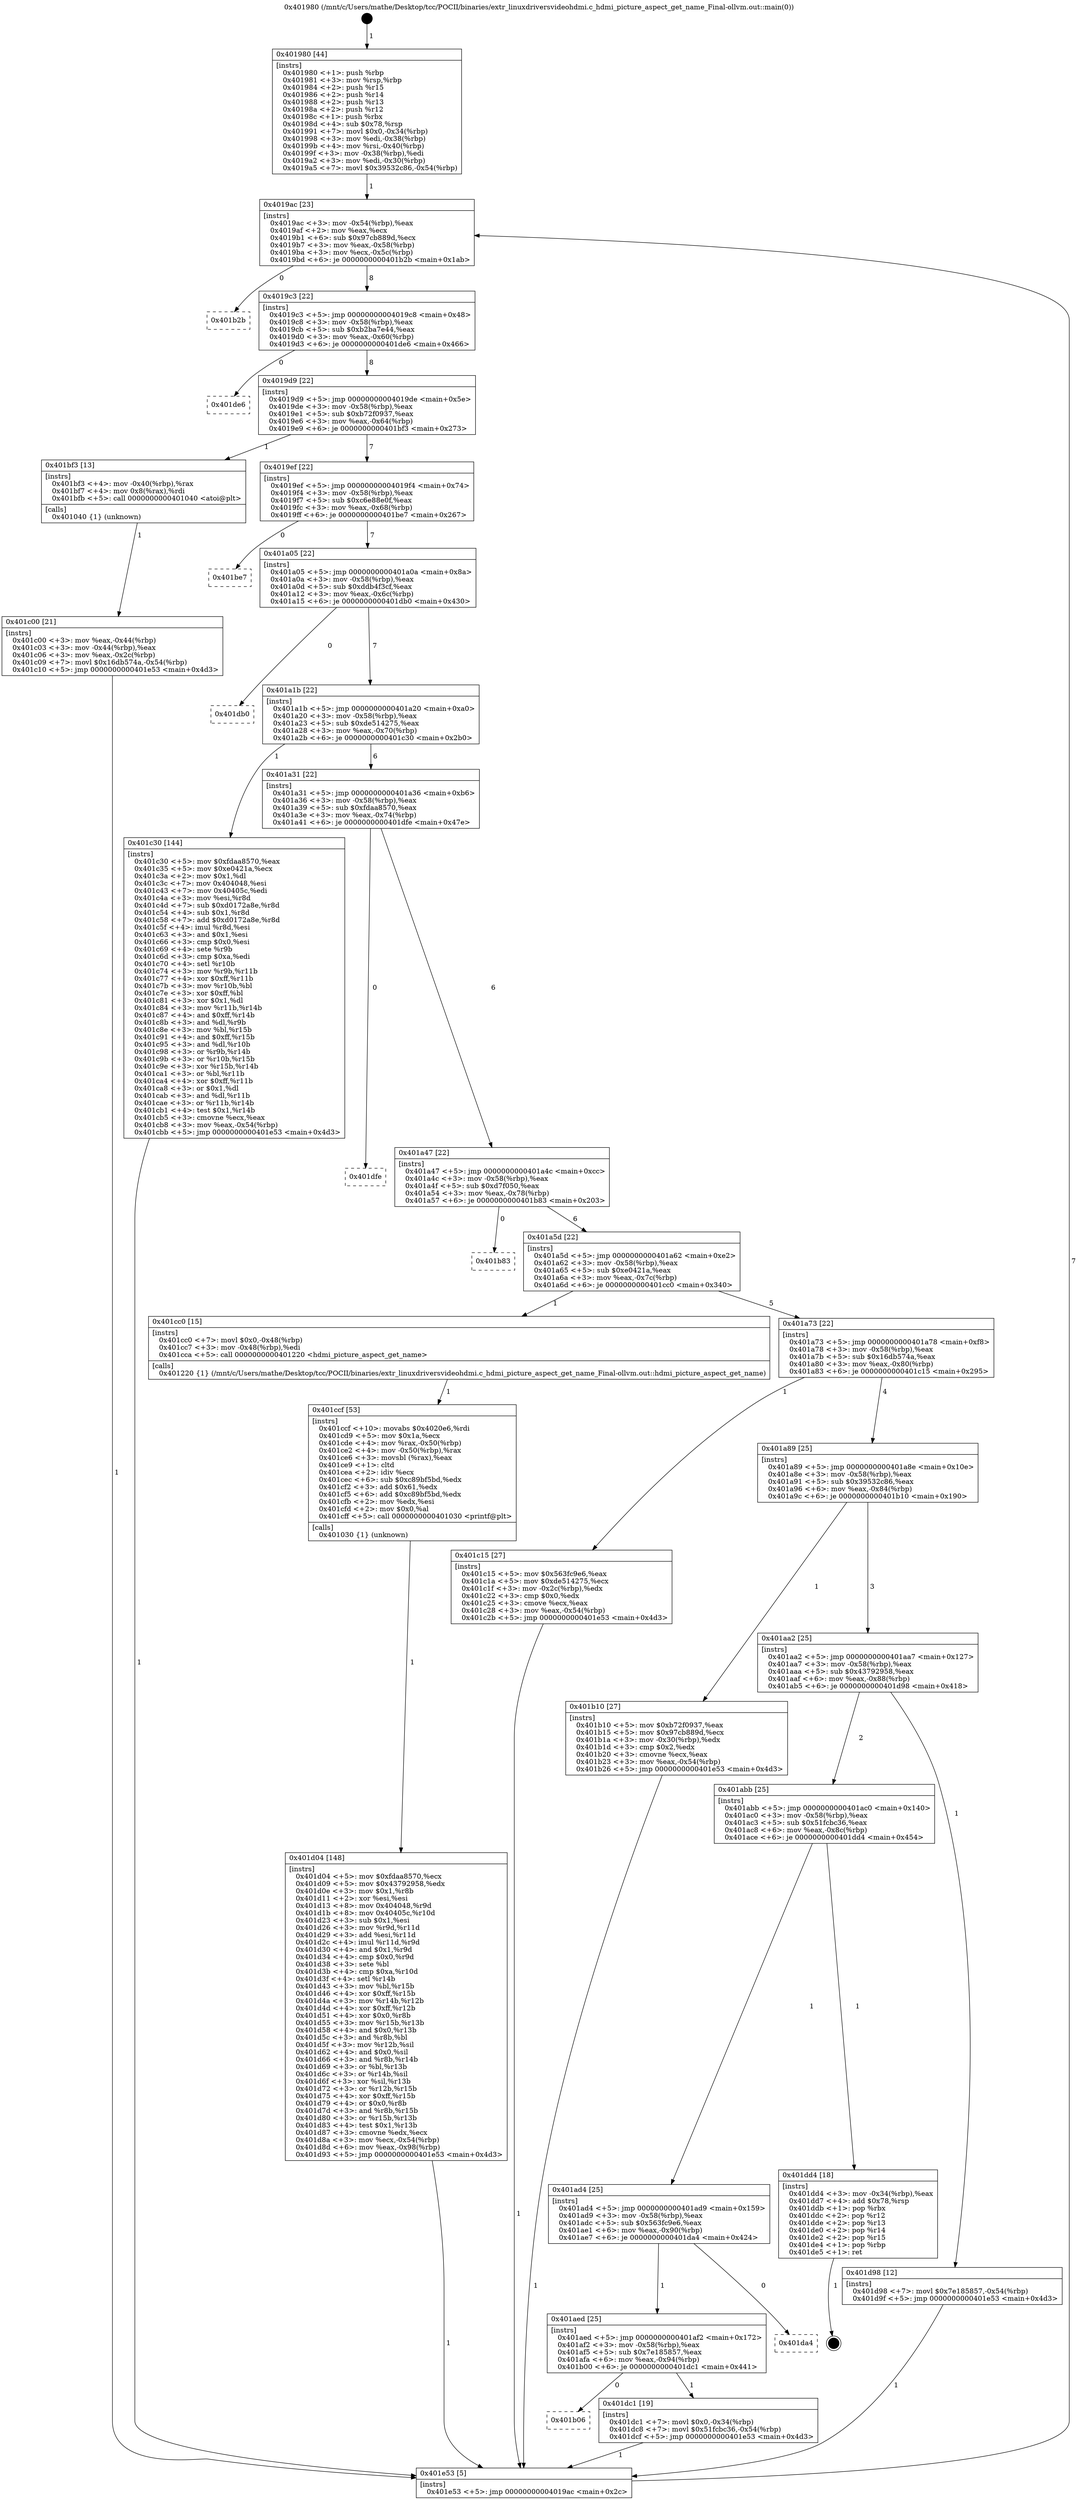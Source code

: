 digraph "0x401980" {
  label = "0x401980 (/mnt/c/Users/mathe/Desktop/tcc/POCII/binaries/extr_linuxdriversvideohdmi.c_hdmi_picture_aspect_get_name_Final-ollvm.out::main(0))"
  labelloc = "t"
  node[shape=record]

  Entry [label="",width=0.3,height=0.3,shape=circle,fillcolor=black,style=filled]
  "0x4019ac" [label="{
     0x4019ac [23]\l
     | [instrs]\l
     &nbsp;&nbsp;0x4019ac \<+3\>: mov -0x54(%rbp),%eax\l
     &nbsp;&nbsp;0x4019af \<+2\>: mov %eax,%ecx\l
     &nbsp;&nbsp;0x4019b1 \<+6\>: sub $0x97cb889d,%ecx\l
     &nbsp;&nbsp;0x4019b7 \<+3\>: mov %eax,-0x58(%rbp)\l
     &nbsp;&nbsp;0x4019ba \<+3\>: mov %ecx,-0x5c(%rbp)\l
     &nbsp;&nbsp;0x4019bd \<+6\>: je 0000000000401b2b \<main+0x1ab\>\l
  }"]
  "0x401b2b" [label="{
     0x401b2b\l
  }", style=dashed]
  "0x4019c3" [label="{
     0x4019c3 [22]\l
     | [instrs]\l
     &nbsp;&nbsp;0x4019c3 \<+5\>: jmp 00000000004019c8 \<main+0x48\>\l
     &nbsp;&nbsp;0x4019c8 \<+3\>: mov -0x58(%rbp),%eax\l
     &nbsp;&nbsp;0x4019cb \<+5\>: sub $0xb2ba7e44,%eax\l
     &nbsp;&nbsp;0x4019d0 \<+3\>: mov %eax,-0x60(%rbp)\l
     &nbsp;&nbsp;0x4019d3 \<+6\>: je 0000000000401de6 \<main+0x466\>\l
  }"]
  Exit [label="",width=0.3,height=0.3,shape=circle,fillcolor=black,style=filled,peripheries=2]
  "0x401de6" [label="{
     0x401de6\l
  }", style=dashed]
  "0x4019d9" [label="{
     0x4019d9 [22]\l
     | [instrs]\l
     &nbsp;&nbsp;0x4019d9 \<+5\>: jmp 00000000004019de \<main+0x5e\>\l
     &nbsp;&nbsp;0x4019de \<+3\>: mov -0x58(%rbp),%eax\l
     &nbsp;&nbsp;0x4019e1 \<+5\>: sub $0xb72f0937,%eax\l
     &nbsp;&nbsp;0x4019e6 \<+3\>: mov %eax,-0x64(%rbp)\l
     &nbsp;&nbsp;0x4019e9 \<+6\>: je 0000000000401bf3 \<main+0x273\>\l
  }"]
  "0x401b06" [label="{
     0x401b06\l
  }", style=dashed]
  "0x401bf3" [label="{
     0x401bf3 [13]\l
     | [instrs]\l
     &nbsp;&nbsp;0x401bf3 \<+4\>: mov -0x40(%rbp),%rax\l
     &nbsp;&nbsp;0x401bf7 \<+4\>: mov 0x8(%rax),%rdi\l
     &nbsp;&nbsp;0x401bfb \<+5\>: call 0000000000401040 \<atoi@plt\>\l
     | [calls]\l
     &nbsp;&nbsp;0x401040 \{1\} (unknown)\l
  }"]
  "0x4019ef" [label="{
     0x4019ef [22]\l
     | [instrs]\l
     &nbsp;&nbsp;0x4019ef \<+5\>: jmp 00000000004019f4 \<main+0x74\>\l
     &nbsp;&nbsp;0x4019f4 \<+3\>: mov -0x58(%rbp),%eax\l
     &nbsp;&nbsp;0x4019f7 \<+5\>: sub $0xc6e88e0f,%eax\l
     &nbsp;&nbsp;0x4019fc \<+3\>: mov %eax,-0x68(%rbp)\l
     &nbsp;&nbsp;0x4019ff \<+6\>: je 0000000000401be7 \<main+0x267\>\l
  }"]
  "0x401dc1" [label="{
     0x401dc1 [19]\l
     | [instrs]\l
     &nbsp;&nbsp;0x401dc1 \<+7\>: movl $0x0,-0x34(%rbp)\l
     &nbsp;&nbsp;0x401dc8 \<+7\>: movl $0x51fcbc36,-0x54(%rbp)\l
     &nbsp;&nbsp;0x401dcf \<+5\>: jmp 0000000000401e53 \<main+0x4d3\>\l
  }"]
  "0x401be7" [label="{
     0x401be7\l
  }", style=dashed]
  "0x401a05" [label="{
     0x401a05 [22]\l
     | [instrs]\l
     &nbsp;&nbsp;0x401a05 \<+5\>: jmp 0000000000401a0a \<main+0x8a\>\l
     &nbsp;&nbsp;0x401a0a \<+3\>: mov -0x58(%rbp),%eax\l
     &nbsp;&nbsp;0x401a0d \<+5\>: sub $0xddb4f3cf,%eax\l
     &nbsp;&nbsp;0x401a12 \<+3\>: mov %eax,-0x6c(%rbp)\l
     &nbsp;&nbsp;0x401a15 \<+6\>: je 0000000000401db0 \<main+0x430\>\l
  }"]
  "0x401aed" [label="{
     0x401aed [25]\l
     | [instrs]\l
     &nbsp;&nbsp;0x401aed \<+5\>: jmp 0000000000401af2 \<main+0x172\>\l
     &nbsp;&nbsp;0x401af2 \<+3\>: mov -0x58(%rbp),%eax\l
     &nbsp;&nbsp;0x401af5 \<+5\>: sub $0x7e185857,%eax\l
     &nbsp;&nbsp;0x401afa \<+6\>: mov %eax,-0x94(%rbp)\l
     &nbsp;&nbsp;0x401b00 \<+6\>: je 0000000000401dc1 \<main+0x441\>\l
  }"]
  "0x401db0" [label="{
     0x401db0\l
  }", style=dashed]
  "0x401a1b" [label="{
     0x401a1b [22]\l
     | [instrs]\l
     &nbsp;&nbsp;0x401a1b \<+5\>: jmp 0000000000401a20 \<main+0xa0\>\l
     &nbsp;&nbsp;0x401a20 \<+3\>: mov -0x58(%rbp),%eax\l
     &nbsp;&nbsp;0x401a23 \<+5\>: sub $0xde514275,%eax\l
     &nbsp;&nbsp;0x401a28 \<+3\>: mov %eax,-0x70(%rbp)\l
     &nbsp;&nbsp;0x401a2b \<+6\>: je 0000000000401c30 \<main+0x2b0\>\l
  }"]
  "0x401da4" [label="{
     0x401da4\l
  }", style=dashed]
  "0x401c30" [label="{
     0x401c30 [144]\l
     | [instrs]\l
     &nbsp;&nbsp;0x401c30 \<+5\>: mov $0xfdaa8570,%eax\l
     &nbsp;&nbsp;0x401c35 \<+5\>: mov $0xe0421a,%ecx\l
     &nbsp;&nbsp;0x401c3a \<+2\>: mov $0x1,%dl\l
     &nbsp;&nbsp;0x401c3c \<+7\>: mov 0x404048,%esi\l
     &nbsp;&nbsp;0x401c43 \<+7\>: mov 0x40405c,%edi\l
     &nbsp;&nbsp;0x401c4a \<+3\>: mov %esi,%r8d\l
     &nbsp;&nbsp;0x401c4d \<+7\>: sub $0xd0172a8e,%r8d\l
     &nbsp;&nbsp;0x401c54 \<+4\>: sub $0x1,%r8d\l
     &nbsp;&nbsp;0x401c58 \<+7\>: add $0xd0172a8e,%r8d\l
     &nbsp;&nbsp;0x401c5f \<+4\>: imul %r8d,%esi\l
     &nbsp;&nbsp;0x401c63 \<+3\>: and $0x1,%esi\l
     &nbsp;&nbsp;0x401c66 \<+3\>: cmp $0x0,%esi\l
     &nbsp;&nbsp;0x401c69 \<+4\>: sete %r9b\l
     &nbsp;&nbsp;0x401c6d \<+3\>: cmp $0xa,%edi\l
     &nbsp;&nbsp;0x401c70 \<+4\>: setl %r10b\l
     &nbsp;&nbsp;0x401c74 \<+3\>: mov %r9b,%r11b\l
     &nbsp;&nbsp;0x401c77 \<+4\>: xor $0xff,%r11b\l
     &nbsp;&nbsp;0x401c7b \<+3\>: mov %r10b,%bl\l
     &nbsp;&nbsp;0x401c7e \<+3\>: xor $0xff,%bl\l
     &nbsp;&nbsp;0x401c81 \<+3\>: xor $0x1,%dl\l
     &nbsp;&nbsp;0x401c84 \<+3\>: mov %r11b,%r14b\l
     &nbsp;&nbsp;0x401c87 \<+4\>: and $0xff,%r14b\l
     &nbsp;&nbsp;0x401c8b \<+3\>: and %dl,%r9b\l
     &nbsp;&nbsp;0x401c8e \<+3\>: mov %bl,%r15b\l
     &nbsp;&nbsp;0x401c91 \<+4\>: and $0xff,%r15b\l
     &nbsp;&nbsp;0x401c95 \<+3\>: and %dl,%r10b\l
     &nbsp;&nbsp;0x401c98 \<+3\>: or %r9b,%r14b\l
     &nbsp;&nbsp;0x401c9b \<+3\>: or %r10b,%r15b\l
     &nbsp;&nbsp;0x401c9e \<+3\>: xor %r15b,%r14b\l
     &nbsp;&nbsp;0x401ca1 \<+3\>: or %bl,%r11b\l
     &nbsp;&nbsp;0x401ca4 \<+4\>: xor $0xff,%r11b\l
     &nbsp;&nbsp;0x401ca8 \<+3\>: or $0x1,%dl\l
     &nbsp;&nbsp;0x401cab \<+3\>: and %dl,%r11b\l
     &nbsp;&nbsp;0x401cae \<+3\>: or %r11b,%r14b\l
     &nbsp;&nbsp;0x401cb1 \<+4\>: test $0x1,%r14b\l
     &nbsp;&nbsp;0x401cb5 \<+3\>: cmovne %ecx,%eax\l
     &nbsp;&nbsp;0x401cb8 \<+3\>: mov %eax,-0x54(%rbp)\l
     &nbsp;&nbsp;0x401cbb \<+5\>: jmp 0000000000401e53 \<main+0x4d3\>\l
  }"]
  "0x401a31" [label="{
     0x401a31 [22]\l
     | [instrs]\l
     &nbsp;&nbsp;0x401a31 \<+5\>: jmp 0000000000401a36 \<main+0xb6\>\l
     &nbsp;&nbsp;0x401a36 \<+3\>: mov -0x58(%rbp),%eax\l
     &nbsp;&nbsp;0x401a39 \<+5\>: sub $0xfdaa8570,%eax\l
     &nbsp;&nbsp;0x401a3e \<+3\>: mov %eax,-0x74(%rbp)\l
     &nbsp;&nbsp;0x401a41 \<+6\>: je 0000000000401dfe \<main+0x47e\>\l
  }"]
  "0x401ad4" [label="{
     0x401ad4 [25]\l
     | [instrs]\l
     &nbsp;&nbsp;0x401ad4 \<+5\>: jmp 0000000000401ad9 \<main+0x159\>\l
     &nbsp;&nbsp;0x401ad9 \<+3\>: mov -0x58(%rbp),%eax\l
     &nbsp;&nbsp;0x401adc \<+5\>: sub $0x563fc9e6,%eax\l
     &nbsp;&nbsp;0x401ae1 \<+6\>: mov %eax,-0x90(%rbp)\l
     &nbsp;&nbsp;0x401ae7 \<+6\>: je 0000000000401da4 \<main+0x424\>\l
  }"]
  "0x401dfe" [label="{
     0x401dfe\l
  }", style=dashed]
  "0x401a47" [label="{
     0x401a47 [22]\l
     | [instrs]\l
     &nbsp;&nbsp;0x401a47 \<+5\>: jmp 0000000000401a4c \<main+0xcc\>\l
     &nbsp;&nbsp;0x401a4c \<+3\>: mov -0x58(%rbp),%eax\l
     &nbsp;&nbsp;0x401a4f \<+5\>: sub $0xd7f050,%eax\l
     &nbsp;&nbsp;0x401a54 \<+3\>: mov %eax,-0x78(%rbp)\l
     &nbsp;&nbsp;0x401a57 \<+6\>: je 0000000000401b83 \<main+0x203\>\l
  }"]
  "0x401dd4" [label="{
     0x401dd4 [18]\l
     | [instrs]\l
     &nbsp;&nbsp;0x401dd4 \<+3\>: mov -0x34(%rbp),%eax\l
     &nbsp;&nbsp;0x401dd7 \<+4\>: add $0x78,%rsp\l
     &nbsp;&nbsp;0x401ddb \<+1\>: pop %rbx\l
     &nbsp;&nbsp;0x401ddc \<+2\>: pop %r12\l
     &nbsp;&nbsp;0x401dde \<+2\>: pop %r13\l
     &nbsp;&nbsp;0x401de0 \<+2\>: pop %r14\l
     &nbsp;&nbsp;0x401de2 \<+2\>: pop %r15\l
     &nbsp;&nbsp;0x401de4 \<+1\>: pop %rbp\l
     &nbsp;&nbsp;0x401de5 \<+1\>: ret\l
  }"]
  "0x401b83" [label="{
     0x401b83\l
  }", style=dashed]
  "0x401a5d" [label="{
     0x401a5d [22]\l
     | [instrs]\l
     &nbsp;&nbsp;0x401a5d \<+5\>: jmp 0000000000401a62 \<main+0xe2\>\l
     &nbsp;&nbsp;0x401a62 \<+3\>: mov -0x58(%rbp),%eax\l
     &nbsp;&nbsp;0x401a65 \<+5\>: sub $0xe0421a,%eax\l
     &nbsp;&nbsp;0x401a6a \<+3\>: mov %eax,-0x7c(%rbp)\l
     &nbsp;&nbsp;0x401a6d \<+6\>: je 0000000000401cc0 \<main+0x340\>\l
  }"]
  "0x401abb" [label="{
     0x401abb [25]\l
     | [instrs]\l
     &nbsp;&nbsp;0x401abb \<+5\>: jmp 0000000000401ac0 \<main+0x140\>\l
     &nbsp;&nbsp;0x401ac0 \<+3\>: mov -0x58(%rbp),%eax\l
     &nbsp;&nbsp;0x401ac3 \<+5\>: sub $0x51fcbc36,%eax\l
     &nbsp;&nbsp;0x401ac8 \<+6\>: mov %eax,-0x8c(%rbp)\l
     &nbsp;&nbsp;0x401ace \<+6\>: je 0000000000401dd4 \<main+0x454\>\l
  }"]
  "0x401cc0" [label="{
     0x401cc0 [15]\l
     | [instrs]\l
     &nbsp;&nbsp;0x401cc0 \<+7\>: movl $0x0,-0x48(%rbp)\l
     &nbsp;&nbsp;0x401cc7 \<+3\>: mov -0x48(%rbp),%edi\l
     &nbsp;&nbsp;0x401cca \<+5\>: call 0000000000401220 \<hdmi_picture_aspect_get_name\>\l
     | [calls]\l
     &nbsp;&nbsp;0x401220 \{1\} (/mnt/c/Users/mathe/Desktop/tcc/POCII/binaries/extr_linuxdriversvideohdmi.c_hdmi_picture_aspect_get_name_Final-ollvm.out::hdmi_picture_aspect_get_name)\l
  }"]
  "0x401a73" [label="{
     0x401a73 [22]\l
     | [instrs]\l
     &nbsp;&nbsp;0x401a73 \<+5\>: jmp 0000000000401a78 \<main+0xf8\>\l
     &nbsp;&nbsp;0x401a78 \<+3\>: mov -0x58(%rbp),%eax\l
     &nbsp;&nbsp;0x401a7b \<+5\>: sub $0x16db574a,%eax\l
     &nbsp;&nbsp;0x401a80 \<+3\>: mov %eax,-0x80(%rbp)\l
     &nbsp;&nbsp;0x401a83 \<+6\>: je 0000000000401c15 \<main+0x295\>\l
  }"]
  "0x401d98" [label="{
     0x401d98 [12]\l
     | [instrs]\l
     &nbsp;&nbsp;0x401d98 \<+7\>: movl $0x7e185857,-0x54(%rbp)\l
     &nbsp;&nbsp;0x401d9f \<+5\>: jmp 0000000000401e53 \<main+0x4d3\>\l
  }"]
  "0x401c15" [label="{
     0x401c15 [27]\l
     | [instrs]\l
     &nbsp;&nbsp;0x401c15 \<+5\>: mov $0x563fc9e6,%eax\l
     &nbsp;&nbsp;0x401c1a \<+5\>: mov $0xde514275,%ecx\l
     &nbsp;&nbsp;0x401c1f \<+3\>: mov -0x2c(%rbp),%edx\l
     &nbsp;&nbsp;0x401c22 \<+3\>: cmp $0x0,%edx\l
     &nbsp;&nbsp;0x401c25 \<+3\>: cmove %ecx,%eax\l
     &nbsp;&nbsp;0x401c28 \<+3\>: mov %eax,-0x54(%rbp)\l
     &nbsp;&nbsp;0x401c2b \<+5\>: jmp 0000000000401e53 \<main+0x4d3\>\l
  }"]
  "0x401a89" [label="{
     0x401a89 [25]\l
     | [instrs]\l
     &nbsp;&nbsp;0x401a89 \<+5\>: jmp 0000000000401a8e \<main+0x10e\>\l
     &nbsp;&nbsp;0x401a8e \<+3\>: mov -0x58(%rbp),%eax\l
     &nbsp;&nbsp;0x401a91 \<+5\>: sub $0x39532c86,%eax\l
     &nbsp;&nbsp;0x401a96 \<+6\>: mov %eax,-0x84(%rbp)\l
     &nbsp;&nbsp;0x401a9c \<+6\>: je 0000000000401b10 \<main+0x190\>\l
  }"]
  "0x401d04" [label="{
     0x401d04 [148]\l
     | [instrs]\l
     &nbsp;&nbsp;0x401d04 \<+5\>: mov $0xfdaa8570,%ecx\l
     &nbsp;&nbsp;0x401d09 \<+5\>: mov $0x43792958,%edx\l
     &nbsp;&nbsp;0x401d0e \<+3\>: mov $0x1,%r8b\l
     &nbsp;&nbsp;0x401d11 \<+2\>: xor %esi,%esi\l
     &nbsp;&nbsp;0x401d13 \<+8\>: mov 0x404048,%r9d\l
     &nbsp;&nbsp;0x401d1b \<+8\>: mov 0x40405c,%r10d\l
     &nbsp;&nbsp;0x401d23 \<+3\>: sub $0x1,%esi\l
     &nbsp;&nbsp;0x401d26 \<+3\>: mov %r9d,%r11d\l
     &nbsp;&nbsp;0x401d29 \<+3\>: add %esi,%r11d\l
     &nbsp;&nbsp;0x401d2c \<+4\>: imul %r11d,%r9d\l
     &nbsp;&nbsp;0x401d30 \<+4\>: and $0x1,%r9d\l
     &nbsp;&nbsp;0x401d34 \<+4\>: cmp $0x0,%r9d\l
     &nbsp;&nbsp;0x401d38 \<+3\>: sete %bl\l
     &nbsp;&nbsp;0x401d3b \<+4\>: cmp $0xa,%r10d\l
     &nbsp;&nbsp;0x401d3f \<+4\>: setl %r14b\l
     &nbsp;&nbsp;0x401d43 \<+3\>: mov %bl,%r15b\l
     &nbsp;&nbsp;0x401d46 \<+4\>: xor $0xff,%r15b\l
     &nbsp;&nbsp;0x401d4a \<+3\>: mov %r14b,%r12b\l
     &nbsp;&nbsp;0x401d4d \<+4\>: xor $0xff,%r12b\l
     &nbsp;&nbsp;0x401d51 \<+4\>: xor $0x0,%r8b\l
     &nbsp;&nbsp;0x401d55 \<+3\>: mov %r15b,%r13b\l
     &nbsp;&nbsp;0x401d58 \<+4\>: and $0x0,%r13b\l
     &nbsp;&nbsp;0x401d5c \<+3\>: and %r8b,%bl\l
     &nbsp;&nbsp;0x401d5f \<+3\>: mov %r12b,%sil\l
     &nbsp;&nbsp;0x401d62 \<+4\>: and $0x0,%sil\l
     &nbsp;&nbsp;0x401d66 \<+3\>: and %r8b,%r14b\l
     &nbsp;&nbsp;0x401d69 \<+3\>: or %bl,%r13b\l
     &nbsp;&nbsp;0x401d6c \<+3\>: or %r14b,%sil\l
     &nbsp;&nbsp;0x401d6f \<+3\>: xor %sil,%r13b\l
     &nbsp;&nbsp;0x401d72 \<+3\>: or %r12b,%r15b\l
     &nbsp;&nbsp;0x401d75 \<+4\>: xor $0xff,%r15b\l
     &nbsp;&nbsp;0x401d79 \<+4\>: or $0x0,%r8b\l
     &nbsp;&nbsp;0x401d7d \<+3\>: and %r8b,%r15b\l
     &nbsp;&nbsp;0x401d80 \<+3\>: or %r15b,%r13b\l
     &nbsp;&nbsp;0x401d83 \<+4\>: test $0x1,%r13b\l
     &nbsp;&nbsp;0x401d87 \<+3\>: cmovne %edx,%ecx\l
     &nbsp;&nbsp;0x401d8a \<+3\>: mov %ecx,-0x54(%rbp)\l
     &nbsp;&nbsp;0x401d8d \<+6\>: mov %eax,-0x98(%rbp)\l
     &nbsp;&nbsp;0x401d93 \<+5\>: jmp 0000000000401e53 \<main+0x4d3\>\l
  }"]
  "0x401b10" [label="{
     0x401b10 [27]\l
     | [instrs]\l
     &nbsp;&nbsp;0x401b10 \<+5\>: mov $0xb72f0937,%eax\l
     &nbsp;&nbsp;0x401b15 \<+5\>: mov $0x97cb889d,%ecx\l
     &nbsp;&nbsp;0x401b1a \<+3\>: mov -0x30(%rbp),%edx\l
     &nbsp;&nbsp;0x401b1d \<+3\>: cmp $0x2,%edx\l
     &nbsp;&nbsp;0x401b20 \<+3\>: cmovne %ecx,%eax\l
     &nbsp;&nbsp;0x401b23 \<+3\>: mov %eax,-0x54(%rbp)\l
     &nbsp;&nbsp;0x401b26 \<+5\>: jmp 0000000000401e53 \<main+0x4d3\>\l
  }"]
  "0x401aa2" [label="{
     0x401aa2 [25]\l
     | [instrs]\l
     &nbsp;&nbsp;0x401aa2 \<+5\>: jmp 0000000000401aa7 \<main+0x127\>\l
     &nbsp;&nbsp;0x401aa7 \<+3\>: mov -0x58(%rbp),%eax\l
     &nbsp;&nbsp;0x401aaa \<+5\>: sub $0x43792958,%eax\l
     &nbsp;&nbsp;0x401aaf \<+6\>: mov %eax,-0x88(%rbp)\l
     &nbsp;&nbsp;0x401ab5 \<+6\>: je 0000000000401d98 \<main+0x418\>\l
  }"]
  "0x401e53" [label="{
     0x401e53 [5]\l
     | [instrs]\l
     &nbsp;&nbsp;0x401e53 \<+5\>: jmp 00000000004019ac \<main+0x2c\>\l
  }"]
  "0x401980" [label="{
     0x401980 [44]\l
     | [instrs]\l
     &nbsp;&nbsp;0x401980 \<+1\>: push %rbp\l
     &nbsp;&nbsp;0x401981 \<+3\>: mov %rsp,%rbp\l
     &nbsp;&nbsp;0x401984 \<+2\>: push %r15\l
     &nbsp;&nbsp;0x401986 \<+2\>: push %r14\l
     &nbsp;&nbsp;0x401988 \<+2\>: push %r13\l
     &nbsp;&nbsp;0x40198a \<+2\>: push %r12\l
     &nbsp;&nbsp;0x40198c \<+1\>: push %rbx\l
     &nbsp;&nbsp;0x40198d \<+4\>: sub $0x78,%rsp\l
     &nbsp;&nbsp;0x401991 \<+7\>: movl $0x0,-0x34(%rbp)\l
     &nbsp;&nbsp;0x401998 \<+3\>: mov %edi,-0x38(%rbp)\l
     &nbsp;&nbsp;0x40199b \<+4\>: mov %rsi,-0x40(%rbp)\l
     &nbsp;&nbsp;0x40199f \<+3\>: mov -0x38(%rbp),%edi\l
     &nbsp;&nbsp;0x4019a2 \<+3\>: mov %edi,-0x30(%rbp)\l
     &nbsp;&nbsp;0x4019a5 \<+7\>: movl $0x39532c86,-0x54(%rbp)\l
  }"]
  "0x401c00" [label="{
     0x401c00 [21]\l
     | [instrs]\l
     &nbsp;&nbsp;0x401c00 \<+3\>: mov %eax,-0x44(%rbp)\l
     &nbsp;&nbsp;0x401c03 \<+3\>: mov -0x44(%rbp),%eax\l
     &nbsp;&nbsp;0x401c06 \<+3\>: mov %eax,-0x2c(%rbp)\l
     &nbsp;&nbsp;0x401c09 \<+7\>: movl $0x16db574a,-0x54(%rbp)\l
     &nbsp;&nbsp;0x401c10 \<+5\>: jmp 0000000000401e53 \<main+0x4d3\>\l
  }"]
  "0x401ccf" [label="{
     0x401ccf [53]\l
     | [instrs]\l
     &nbsp;&nbsp;0x401ccf \<+10\>: movabs $0x4020e6,%rdi\l
     &nbsp;&nbsp;0x401cd9 \<+5\>: mov $0x1a,%ecx\l
     &nbsp;&nbsp;0x401cde \<+4\>: mov %rax,-0x50(%rbp)\l
     &nbsp;&nbsp;0x401ce2 \<+4\>: mov -0x50(%rbp),%rax\l
     &nbsp;&nbsp;0x401ce6 \<+3\>: movsbl (%rax),%eax\l
     &nbsp;&nbsp;0x401ce9 \<+1\>: cltd\l
     &nbsp;&nbsp;0x401cea \<+2\>: idiv %ecx\l
     &nbsp;&nbsp;0x401cec \<+6\>: sub $0xc89bf5bd,%edx\l
     &nbsp;&nbsp;0x401cf2 \<+3\>: add $0x61,%edx\l
     &nbsp;&nbsp;0x401cf5 \<+6\>: add $0xc89bf5bd,%edx\l
     &nbsp;&nbsp;0x401cfb \<+2\>: mov %edx,%esi\l
     &nbsp;&nbsp;0x401cfd \<+2\>: mov $0x0,%al\l
     &nbsp;&nbsp;0x401cff \<+5\>: call 0000000000401030 \<printf@plt\>\l
     | [calls]\l
     &nbsp;&nbsp;0x401030 \{1\} (unknown)\l
  }"]
  Entry -> "0x401980" [label=" 1"]
  "0x4019ac" -> "0x401b2b" [label=" 0"]
  "0x4019ac" -> "0x4019c3" [label=" 8"]
  "0x401dd4" -> Exit [label=" 1"]
  "0x4019c3" -> "0x401de6" [label=" 0"]
  "0x4019c3" -> "0x4019d9" [label=" 8"]
  "0x401dc1" -> "0x401e53" [label=" 1"]
  "0x4019d9" -> "0x401bf3" [label=" 1"]
  "0x4019d9" -> "0x4019ef" [label=" 7"]
  "0x401aed" -> "0x401b06" [label=" 0"]
  "0x4019ef" -> "0x401be7" [label=" 0"]
  "0x4019ef" -> "0x401a05" [label=" 7"]
  "0x401aed" -> "0x401dc1" [label=" 1"]
  "0x401a05" -> "0x401db0" [label=" 0"]
  "0x401a05" -> "0x401a1b" [label=" 7"]
  "0x401ad4" -> "0x401aed" [label=" 1"]
  "0x401a1b" -> "0x401c30" [label=" 1"]
  "0x401a1b" -> "0x401a31" [label=" 6"]
  "0x401ad4" -> "0x401da4" [label=" 0"]
  "0x401a31" -> "0x401dfe" [label=" 0"]
  "0x401a31" -> "0x401a47" [label=" 6"]
  "0x401abb" -> "0x401ad4" [label=" 1"]
  "0x401a47" -> "0x401b83" [label=" 0"]
  "0x401a47" -> "0x401a5d" [label=" 6"]
  "0x401abb" -> "0x401dd4" [label=" 1"]
  "0x401a5d" -> "0x401cc0" [label=" 1"]
  "0x401a5d" -> "0x401a73" [label=" 5"]
  "0x401d98" -> "0x401e53" [label=" 1"]
  "0x401a73" -> "0x401c15" [label=" 1"]
  "0x401a73" -> "0x401a89" [label=" 4"]
  "0x401aa2" -> "0x401abb" [label=" 2"]
  "0x401a89" -> "0x401b10" [label=" 1"]
  "0x401a89" -> "0x401aa2" [label=" 3"]
  "0x401b10" -> "0x401e53" [label=" 1"]
  "0x401980" -> "0x4019ac" [label=" 1"]
  "0x401e53" -> "0x4019ac" [label=" 7"]
  "0x401bf3" -> "0x401c00" [label=" 1"]
  "0x401c00" -> "0x401e53" [label=" 1"]
  "0x401c15" -> "0x401e53" [label=" 1"]
  "0x401c30" -> "0x401e53" [label=" 1"]
  "0x401cc0" -> "0x401ccf" [label=" 1"]
  "0x401ccf" -> "0x401d04" [label=" 1"]
  "0x401d04" -> "0x401e53" [label=" 1"]
  "0x401aa2" -> "0x401d98" [label=" 1"]
}
